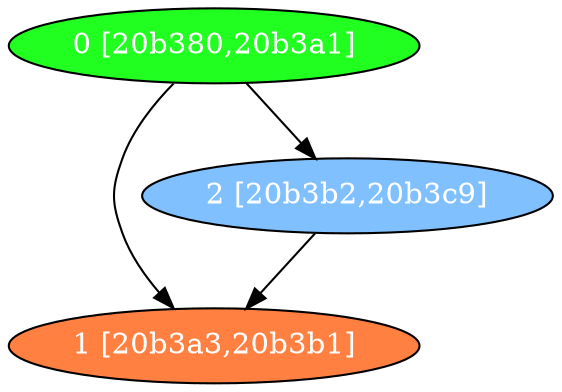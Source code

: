 diGraph libnss3{
	libnss3_0  [style=filled fillcolor="#20FF20" fontcolor="#ffffff" shape=oval label="0 [20b380,20b3a1]"]
	libnss3_1  [style=filled fillcolor="#FF8040" fontcolor="#ffffff" shape=oval label="1 [20b3a3,20b3b1]"]
	libnss3_2  [style=filled fillcolor="#80C0FF" fontcolor="#ffffff" shape=oval label="2 [20b3b2,20b3c9]"]

	libnss3_0 -> libnss3_1
	libnss3_0 -> libnss3_2
	libnss3_2 -> libnss3_1
}